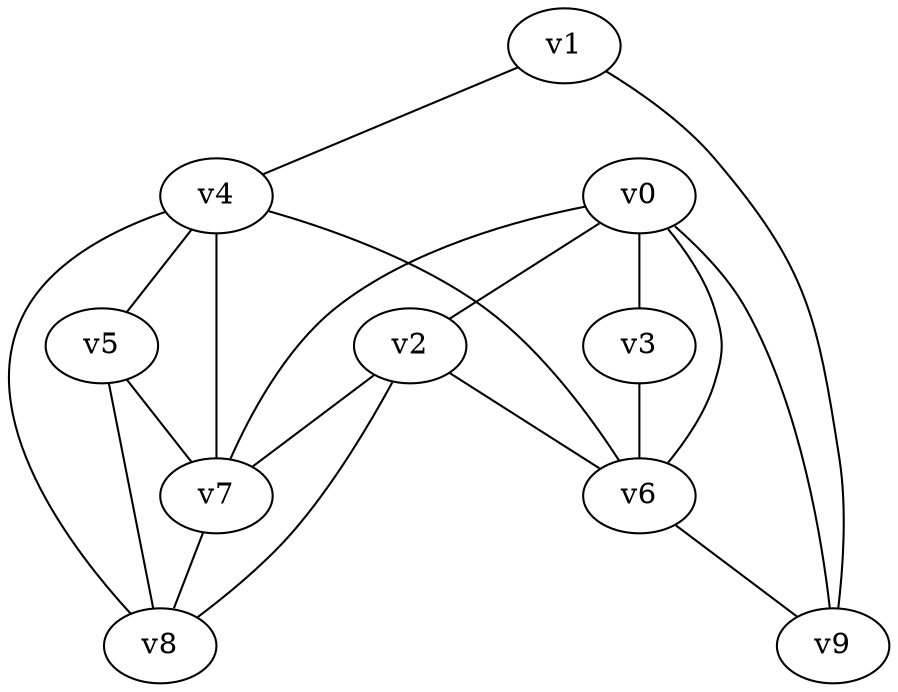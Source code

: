 graph G {
    v1 -- v4;
    v1 -- v9;
    v4 -- v7;
    v4 -- v8;
    v4 -- v5;
    v4 -- v6;
    v7 -- v8;
    v2 -- v7;
    v2 -- v8;
    v2 -- v6;
    v5 -- v7;
    v5 -- v8;
    v6 -- v9;
    v0 -- v7;
    v0 -- v2;
    v0 -- v9;
    v0 -- v6;
    v0 -- v3;
    v3 -- v6;
}

